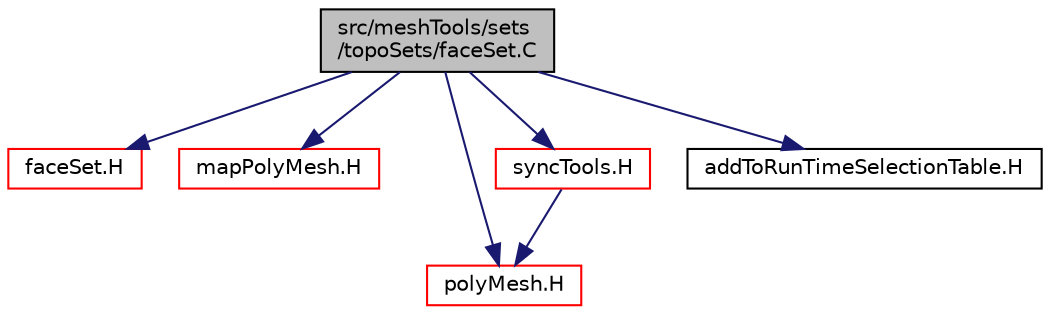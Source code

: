digraph "src/meshTools/sets/topoSets/faceSet.C"
{
  bgcolor="transparent";
  edge [fontname="Helvetica",fontsize="10",labelfontname="Helvetica",labelfontsize="10"];
  node [fontname="Helvetica",fontsize="10",shape=record];
  Node1 [label="src/meshTools/sets\l/topoSets/faceSet.C",height=0.2,width=0.4,color="black", fillcolor="grey75", style="filled", fontcolor="black"];
  Node1 -> Node2 [color="midnightblue",fontsize="10",style="solid",fontname="Helvetica"];
  Node2 [label="faceSet.H",height=0.2,width=0.4,color="red",URL="$a07778.html"];
  Node1 -> Node3 [color="midnightblue",fontsize="10",style="solid",fontname="Helvetica"];
  Node3 [label="mapPolyMesh.H",height=0.2,width=0.4,color="red",URL="$a08963.html"];
  Node1 -> Node4 [color="midnightblue",fontsize="10",style="solid",fontname="Helvetica"];
  Node4 [label="polyMesh.H",height=0.2,width=0.4,color="red",URL="$a08974.html"];
  Node1 -> Node5 [color="midnightblue",fontsize="10",style="solid",fontname="Helvetica"];
  Node5 [label="syncTools.H",height=0.2,width=0.4,color="red",URL="$a09020.html"];
  Node5 -> Node4 [color="midnightblue",fontsize="10",style="solid",fontname="Helvetica"];
  Node1 -> Node6 [color="midnightblue",fontsize="10",style="solid",fontname="Helvetica"];
  Node6 [label="addToRunTimeSelectionTable.H",height=0.2,width=0.4,color="black",URL="$a08169.html",tooltip="Macros for easy insertion into run-time selection tables. "];
}
